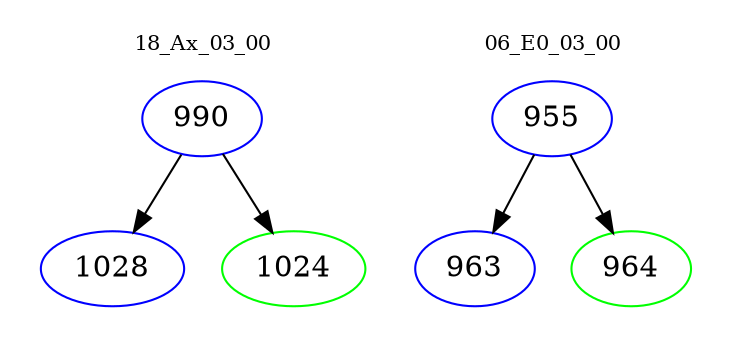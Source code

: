 digraph{
subgraph cluster_0 {
color = white
label = "18_Ax_03_00";
fontsize=10;
T0_990 [label="990", color="blue"]
T0_990 -> T0_1028 [color="black"]
T0_1028 [label="1028", color="blue"]
T0_990 -> T0_1024 [color="black"]
T0_1024 [label="1024", color="green"]
}
subgraph cluster_1 {
color = white
label = "06_E0_03_00";
fontsize=10;
T1_955 [label="955", color="blue"]
T1_955 -> T1_963 [color="black"]
T1_963 [label="963", color="blue"]
T1_955 -> T1_964 [color="black"]
T1_964 [label="964", color="green"]
}
}
